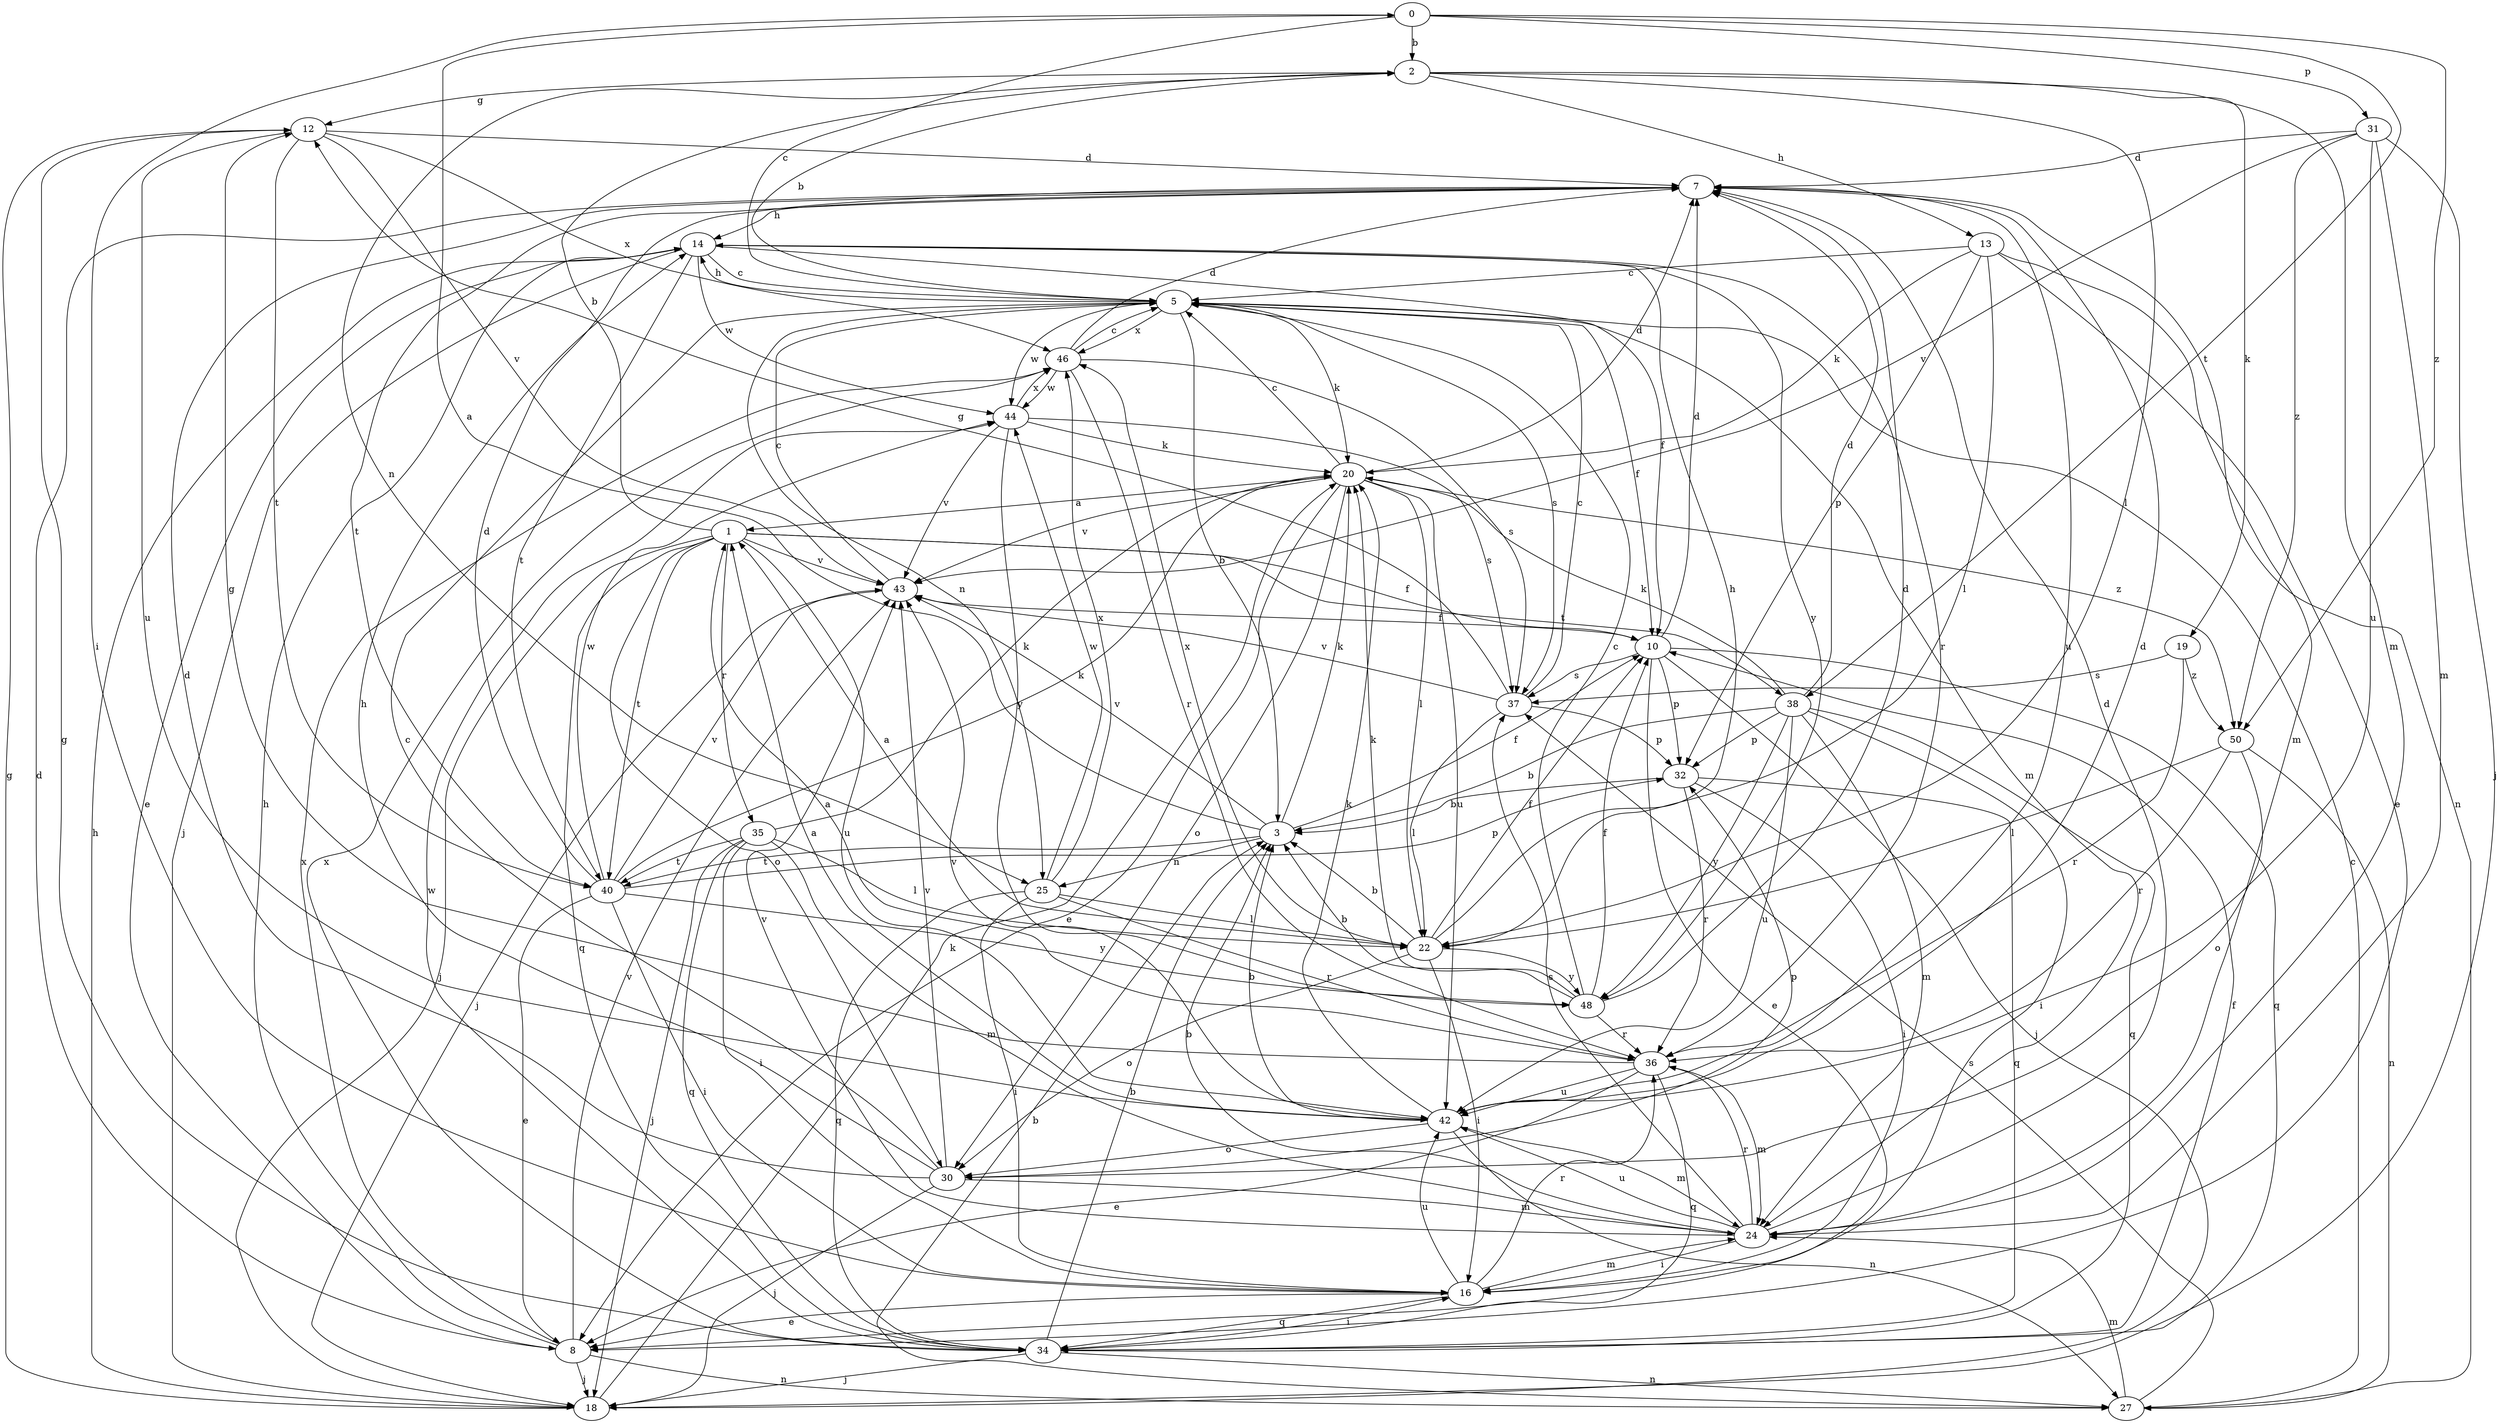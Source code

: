 strict digraph  {
0;
1;
2;
3;
5;
7;
8;
10;
12;
13;
14;
16;
18;
19;
20;
22;
24;
25;
27;
30;
31;
32;
34;
35;
36;
37;
38;
40;
42;
43;
44;
46;
48;
50;
0 -> 2  [label=b];
0 -> 5  [label=c];
0 -> 16  [label=i];
0 -> 31  [label=p];
0 -> 38  [label=t];
0 -> 50  [label=z];
1 -> 2  [label=b];
1 -> 10  [label=f];
1 -> 18  [label=j];
1 -> 30  [label=o];
1 -> 34  [label=q];
1 -> 35  [label=r];
1 -> 38  [label=t];
1 -> 40  [label=t];
1 -> 42  [label=u];
1 -> 43  [label=v];
2 -> 12  [label=g];
2 -> 13  [label=h];
2 -> 19  [label=k];
2 -> 22  [label=l];
2 -> 24  [label=m];
2 -> 25  [label=n];
3 -> 0  [label=a];
3 -> 10  [label=f];
3 -> 20  [label=k];
3 -> 25  [label=n];
3 -> 40  [label=t];
3 -> 43  [label=v];
5 -> 2  [label=b];
5 -> 3  [label=b];
5 -> 10  [label=f];
5 -> 14  [label=h];
5 -> 20  [label=k];
5 -> 24  [label=m];
5 -> 25  [label=n];
5 -> 37  [label=s];
5 -> 44  [label=w];
5 -> 46  [label=x];
7 -> 14  [label=h];
7 -> 27  [label=n];
7 -> 40  [label=t];
7 -> 42  [label=u];
8 -> 7  [label=d];
8 -> 14  [label=h];
8 -> 18  [label=j];
8 -> 27  [label=n];
8 -> 43  [label=v];
8 -> 46  [label=x];
10 -> 7  [label=d];
10 -> 8  [label=e];
10 -> 18  [label=j];
10 -> 32  [label=p];
10 -> 34  [label=q];
10 -> 37  [label=s];
12 -> 7  [label=d];
12 -> 40  [label=t];
12 -> 42  [label=u];
12 -> 43  [label=v];
12 -> 46  [label=x];
13 -> 5  [label=c];
13 -> 8  [label=e];
13 -> 20  [label=k];
13 -> 22  [label=l];
13 -> 24  [label=m];
13 -> 32  [label=p];
14 -> 5  [label=c];
14 -> 8  [label=e];
14 -> 10  [label=f];
14 -> 18  [label=j];
14 -> 36  [label=r];
14 -> 40  [label=t];
14 -> 44  [label=w];
14 -> 48  [label=y];
16 -> 8  [label=e];
16 -> 24  [label=m];
16 -> 34  [label=q];
16 -> 36  [label=r];
16 -> 42  [label=u];
18 -> 12  [label=g];
18 -> 14  [label=h];
18 -> 20  [label=k];
19 -> 36  [label=r];
19 -> 37  [label=s];
19 -> 50  [label=z];
20 -> 1  [label=a];
20 -> 5  [label=c];
20 -> 7  [label=d];
20 -> 8  [label=e];
20 -> 22  [label=l];
20 -> 30  [label=o];
20 -> 42  [label=u];
20 -> 43  [label=v];
20 -> 50  [label=z];
22 -> 1  [label=a];
22 -> 3  [label=b];
22 -> 10  [label=f];
22 -> 14  [label=h];
22 -> 16  [label=i];
22 -> 30  [label=o];
22 -> 46  [label=x];
22 -> 48  [label=y];
24 -> 3  [label=b];
24 -> 7  [label=d];
24 -> 16  [label=i];
24 -> 36  [label=r];
24 -> 37  [label=s];
24 -> 42  [label=u];
24 -> 43  [label=v];
25 -> 16  [label=i];
25 -> 22  [label=l];
25 -> 34  [label=q];
25 -> 36  [label=r];
25 -> 44  [label=w];
25 -> 46  [label=x];
27 -> 3  [label=b];
27 -> 5  [label=c];
27 -> 24  [label=m];
27 -> 37  [label=s];
30 -> 5  [label=c];
30 -> 7  [label=d];
30 -> 14  [label=h];
30 -> 18  [label=j];
30 -> 24  [label=m];
30 -> 32  [label=p];
30 -> 43  [label=v];
31 -> 7  [label=d];
31 -> 18  [label=j];
31 -> 24  [label=m];
31 -> 42  [label=u];
31 -> 43  [label=v];
31 -> 50  [label=z];
32 -> 3  [label=b];
32 -> 16  [label=i];
32 -> 34  [label=q];
32 -> 36  [label=r];
34 -> 3  [label=b];
34 -> 10  [label=f];
34 -> 12  [label=g];
34 -> 16  [label=i];
34 -> 18  [label=j];
34 -> 27  [label=n];
34 -> 44  [label=w];
34 -> 46  [label=x];
35 -> 16  [label=i];
35 -> 18  [label=j];
35 -> 20  [label=k];
35 -> 22  [label=l];
35 -> 24  [label=m];
35 -> 34  [label=q];
35 -> 40  [label=t];
36 -> 1  [label=a];
36 -> 8  [label=e];
36 -> 12  [label=g];
36 -> 24  [label=m];
36 -> 34  [label=q];
36 -> 42  [label=u];
37 -> 5  [label=c];
37 -> 12  [label=g];
37 -> 22  [label=l];
37 -> 32  [label=p];
37 -> 43  [label=v];
38 -> 3  [label=b];
38 -> 7  [label=d];
38 -> 16  [label=i];
38 -> 20  [label=k];
38 -> 24  [label=m];
38 -> 32  [label=p];
38 -> 34  [label=q];
38 -> 42  [label=u];
38 -> 48  [label=y];
40 -> 7  [label=d];
40 -> 8  [label=e];
40 -> 16  [label=i];
40 -> 20  [label=k];
40 -> 32  [label=p];
40 -> 43  [label=v];
40 -> 44  [label=w];
40 -> 48  [label=y];
42 -> 1  [label=a];
42 -> 3  [label=b];
42 -> 7  [label=d];
42 -> 20  [label=k];
42 -> 24  [label=m];
42 -> 27  [label=n];
42 -> 30  [label=o];
42 -> 43  [label=v];
43 -> 5  [label=c];
43 -> 10  [label=f];
43 -> 18  [label=j];
44 -> 20  [label=k];
44 -> 37  [label=s];
44 -> 43  [label=v];
44 -> 46  [label=x];
44 -> 48  [label=y];
46 -> 5  [label=c];
46 -> 7  [label=d];
46 -> 36  [label=r];
46 -> 37  [label=s];
46 -> 44  [label=w];
48 -> 3  [label=b];
48 -> 5  [label=c];
48 -> 7  [label=d];
48 -> 10  [label=f];
48 -> 20  [label=k];
48 -> 36  [label=r];
50 -> 22  [label=l];
50 -> 27  [label=n];
50 -> 30  [label=o];
50 -> 36  [label=r];
}
